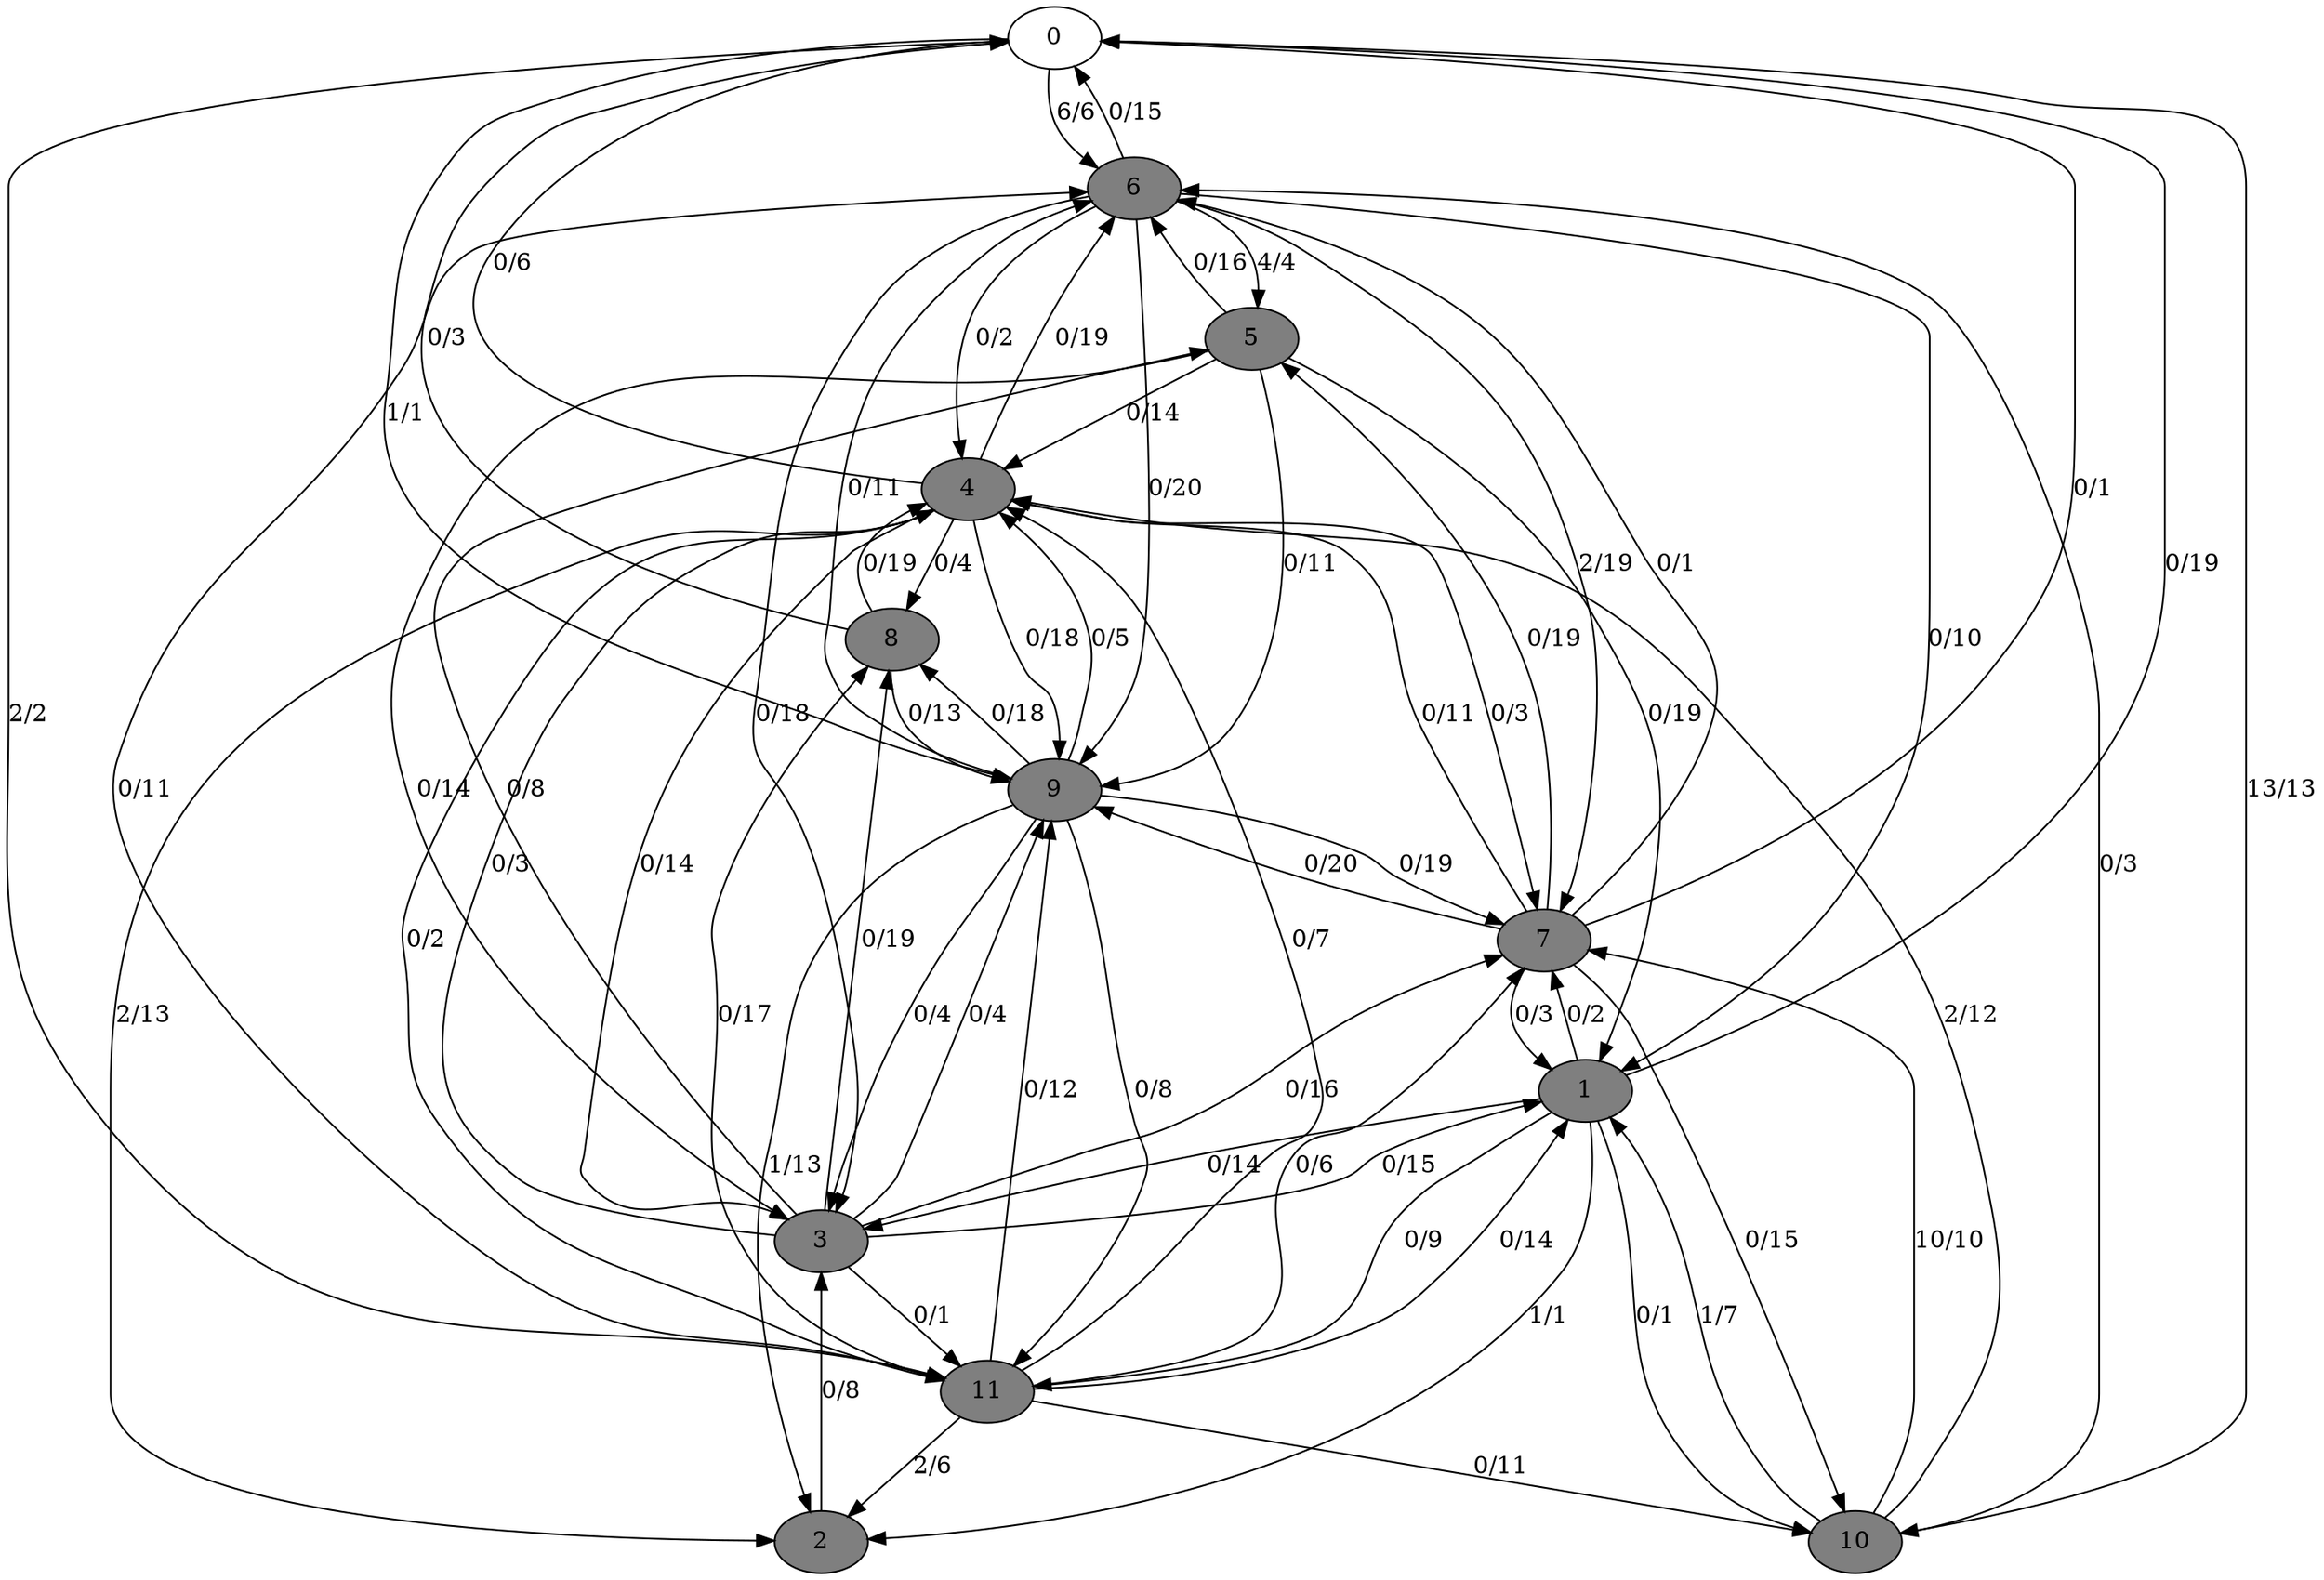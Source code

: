 digraph G {
	0[style=filled fillcolor=grey100];
	0->6[label ="6/6"] ;
	0->9[label ="1/1"] ;
	0->10[label ="13/13"] ;
	0->11[label ="2/2"] ;
	1[style=filled fillcolor=grey50];
	1->0[label ="0/19"] ;
	1->2[label ="1/1"] ;
	1->3[label ="0/14"] ;
	1->7[label ="0/2"] ;
	1->10[label ="0/1"] ;
	1->11[label ="0/9"] ;
	2[style=filled fillcolor=grey50];
	2->3[label ="0/8"] ;
	3[style=filled fillcolor=grey50];
	3->1[label ="0/15"] ;
	3->4[label ="0/3"] ;
	3->5[label ="0/8"] ;
	3->7[label ="0/16"] ;
	3->8[label ="0/19"] ;
	3->9[label ="0/4"] ;
	3->11[label ="0/1"] ;
	4[style=filled fillcolor=grey50];
	4->0[label ="0/6"] ;
	4->2[label ="2/13"] ;
	4->3[label ="0/14"] ;
	4->6[label ="0/19"] ;
	4->7[label ="0/3"] ;
	4->8[label ="0/4"] ;
	4->9[label ="0/18"] ;
	4->11[label ="0/2"] ;
	5[style=filled fillcolor=grey50];
	5->1[label ="0/19"] ;
	5->3[label ="0/14"] ;
	5->4[label ="0/14"] ;
	5->6[label ="0/16"] ;
	5->9[label ="0/11"] ;
	6[style=filled fillcolor=grey50];
	6->0[label ="0/15"] ;
	6->1[label ="0/10"] ;
	6->3[label ="0/18"] ;
	6->4[label ="0/2"] ;
	6->5[label ="4/4"] ;
	6->7[label ="2/19"] ;
	6->9[label ="0/20"] ;
	7[style=filled fillcolor=grey50];
	7->0[label ="0/1"] ;
	7->1[label ="0/3"] ;
	7->4[label ="0/11"] ;
	7->5[label ="0/19"] ;
	7->6[label ="0/1"] ;
	7->9[label ="0/20"] ;
	7->10[label ="0/15"] ;
	8[style=filled fillcolor=grey50];
	8->0[label ="0/3"] ;
	8->4[label ="0/19"] ;
	8->9[label ="0/13"] ;
	9[style=filled fillcolor=grey50];
	9->2[label ="1/13"] ;
	9->3[label ="0/4"] ;
	9->4[label ="0/5"] ;
	9->6[label ="0/11"] ;
	9->7[label ="0/19"] ;
	9->8[label ="0/18"] ;
	9->11[label ="0/8"] ;
	10[style=filled fillcolor=grey50];
	10->1[label ="1/7"] ;
	10->4[label ="2/12"] ;
	10->6[label ="0/3"] ;
	10->7[label ="10/10"] ;
	11[style=filled fillcolor=grey50];
	11->1[label ="0/14"] ;
	11->2[label ="2/6"] ;
	11->4[label ="0/7"] ;
	11->6[label ="0/11"] ;
	11->7[label ="0/6"] ;
	11->8[label ="0/17"] ;
	11->9[label ="0/12"] ;
	11->10[label ="0/11"] ;
}
